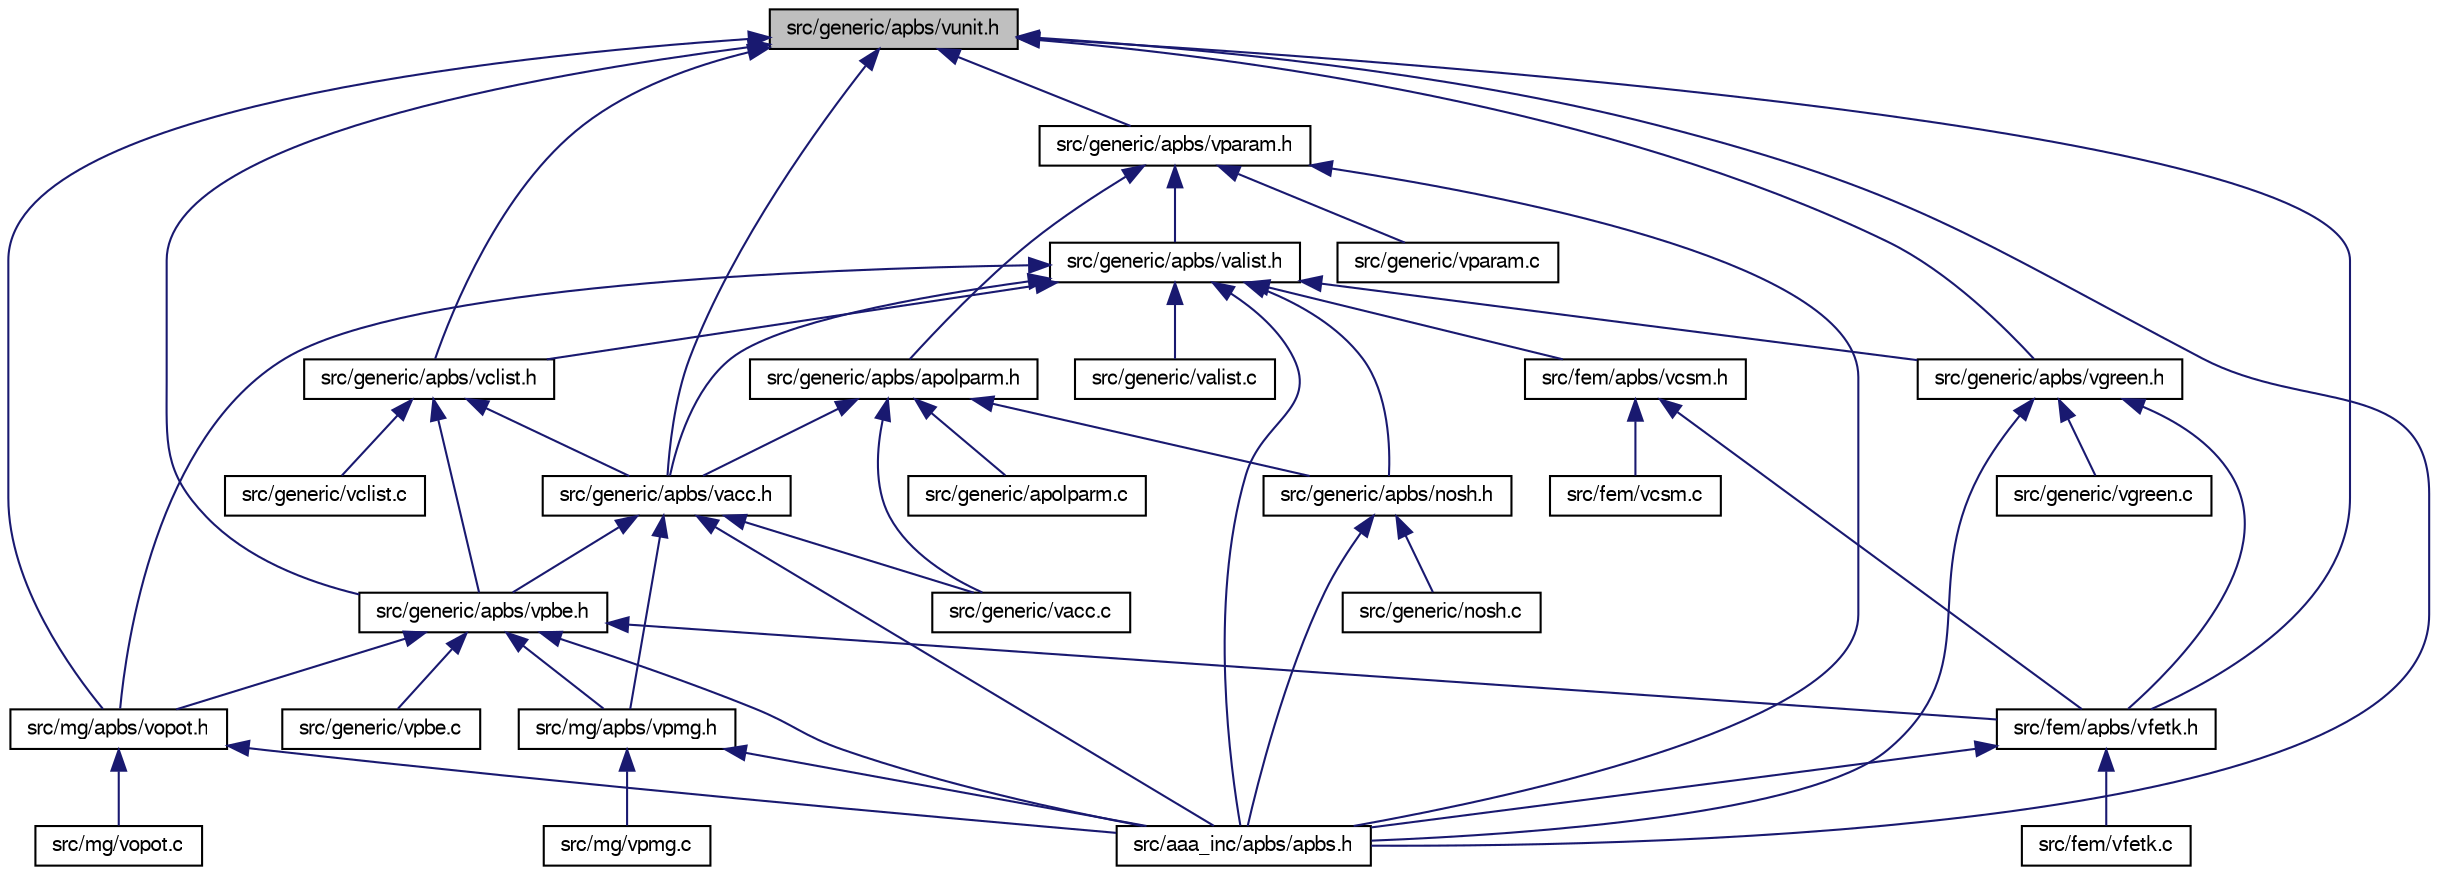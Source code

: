 digraph "src/generic/apbs/vunit.h"
{
  edge [fontname="FreeSans",fontsize="10",labelfontname="FreeSans",labelfontsize="10"];
  node [fontname="FreeSans",fontsize="10",shape=record];
  Node1 [label="src/generic/apbs/vunit.h",height=0.2,width=0.4,color="black", fillcolor="grey75", style="filled" fontcolor="black"];
  Node1 -> Node2 [dir="back",color="midnightblue",fontsize="10",style="solid",fontname="FreeSans"];
  Node2 [label="src/aaa_inc/apbs/apbs.h",height=0.2,width=0.4,color="black", fillcolor="white", style="filled",URL="$apbs_8h.html",tooltip="Top-level header for APBS."];
  Node1 -> Node3 [dir="back",color="midnightblue",fontsize="10",style="solid",fontname="FreeSans"];
  Node3 [label="src/fem/apbs/vfetk.h",height=0.2,width=0.4,color="black", fillcolor="white", style="filled",URL="$vfetk_8h.html",tooltip="Contains declarations for class Vfetk."];
  Node3 -> Node2 [dir="back",color="midnightblue",fontsize="10",style="solid",fontname="FreeSans"];
  Node3 -> Node4 [dir="back",color="midnightblue",fontsize="10",style="solid",fontname="FreeSans"];
  Node4 [label="src/fem/vfetk.c",height=0.2,width=0.4,color="black", fillcolor="white", style="filled",URL="$vfetk_8c.html",tooltip="Class Vfetk methods."];
  Node1 -> Node5 [dir="back",color="midnightblue",fontsize="10",style="solid",fontname="FreeSans"];
  Node5 [label="src/generic/apbs/vacc.h",height=0.2,width=0.4,color="black", fillcolor="white", style="filled",URL="$vacc_8h.html",tooltip="Contains declarations for class Vacc."];
  Node5 -> Node2 [dir="back",color="midnightblue",fontsize="10",style="solid",fontname="FreeSans"];
  Node5 -> Node6 [dir="back",color="midnightblue",fontsize="10",style="solid",fontname="FreeSans"];
  Node6 [label="src/generic/apbs/vpbe.h",height=0.2,width=0.4,color="black", fillcolor="white", style="filled",URL="$vpbe_8h.html",tooltip="Contains declarations for class Vpbe."];
  Node6 -> Node2 [dir="back",color="midnightblue",fontsize="10",style="solid",fontname="FreeSans"];
  Node6 -> Node3 [dir="back",color="midnightblue",fontsize="10",style="solid",fontname="FreeSans"];
  Node6 -> Node7 [dir="back",color="midnightblue",fontsize="10",style="solid",fontname="FreeSans"];
  Node7 [label="src/generic/vpbe.c",height=0.2,width=0.4,color="black", fillcolor="white", style="filled",URL="$vpbe_8c.html",tooltip="Class Vpbe methods."];
  Node6 -> Node8 [dir="back",color="midnightblue",fontsize="10",style="solid",fontname="FreeSans"];
  Node8 [label="src/mg/apbs/vopot.h",height=0.2,width=0.4,color="black", fillcolor="white", style="filled",URL="$vopot_8h.html",tooltip="Potential oracle for Cartesian mesh data."];
  Node8 -> Node2 [dir="back",color="midnightblue",fontsize="10",style="solid",fontname="FreeSans"];
  Node8 -> Node9 [dir="back",color="midnightblue",fontsize="10",style="solid",fontname="FreeSans"];
  Node9 [label="src/mg/vopot.c",height=0.2,width=0.4,color="black", fillcolor="white", style="filled",URL="$vopot_8c.html",tooltip="Class Vopot methods."];
  Node6 -> Node10 [dir="back",color="midnightblue",fontsize="10",style="solid",fontname="FreeSans"];
  Node10 [label="src/mg/apbs/vpmg.h",height=0.2,width=0.4,color="black", fillcolor="white", style="filled",URL="$vpmg_8h.html",tooltip="Contains declarations for class Vpmg."];
  Node10 -> Node2 [dir="back",color="midnightblue",fontsize="10",style="solid",fontname="FreeSans"];
  Node10 -> Node11 [dir="back",color="midnightblue",fontsize="10",style="solid",fontname="FreeSans"];
  Node11 [label="src/mg/vpmg.c",height=0.2,width=0.4,color="black", fillcolor="white", style="filled",URL="$vpmg_8c.html",tooltip="Class Vpmg methods."];
  Node5 -> Node12 [dir="back",color="midnightblue",fontsize="10",style="solid",fontname="FreeSans"];
  Node12 [label="src/generic/vacc.c",height=0.2,width=0.4,color="black", fillcolor="white", style="filled",URL="$vacc_8c.html",tooltip="Class Vacc methods."];
  Node5 -> Node10 [dir="back",color="midnightblue",fontsize="10",style="solid",fontname="FreeSans"];
  Node1 -> Node13 [dir="back",color="midnightblue",fontsize="10",style="solid",fontname="FreeSans"];
  Node13 [label="src/generic/apbs/vclist.h",height=0.2,width=0.4,color="black", fillcolor="white", style="filled",URL="$vclist_8h.html",tooltip="Contains declarations for class Vclist."];
  Node13 -> Node5 [dir="back",color="midnightblue",fontsize="10",style="solid",fontname="FreeSans"];
  Node13 -> Node6 [dir="back",color="midnightblue",fontsize="10",style="solid",fontname="FreeSans"];
  Node13 -> Node14 [dir="back",color="midnightblue",fontsize="10",style="solid",fontname="FreeSans"];
  Node14 [label="src/generic/vclist.c",height=0.2,width=0.4,color="black", fillcolor="white", style="filled",URL="$vclist_8c.html",tooltip="Class Vclist methods."];
  Node1 -> Node15 [dir="back",color="midnightblue",fontsize="10",style="solid",fontname="FreeSans"];
  Node15 [label="src/generic/apbs/vgreen.h",height=0.2,width=0.4,color="black", fillcolor="white", style="filled",URL="$vgreen_8h.html",tooltip="Contains declarations for class Vgreen."];
  Node15 -> Node2 [dir="back",color="midnightblue",fontsize="10",style="solid",fontname="FreeSans"];
  Node15 -> Node3 [dir="back",color="midnightblue",fontsize="10",style="solid",fontname="FreeSans"];
  Node15 -> Node16 [dir="back",color="midnightblue",fontsize="10",style="solid",fontname="FreeSans"];
  Node16 [label="src/generic/vgreen.c",height=0.2,width=0.4,color="black", fillcolor="white", style="filled",URL="$vgreen_8c.html",tooltip="Class Vgreen methods."];
  Node1 -> Node17 [dir="back",color="midnightblue",fontsize="10",style="solid",fontname="FreeSans"];
  Node17 [label="src/generic/apbs/vparam.h",height=0.2,width=0.4,color="black", fillcolor="white", style="filled",URL="$vparam_8h.html",tooltip="Contains declarations for class Vparam."];
  Node17 -> Node2 [dir="back",color="midnightblue",fontsize="10",style="solid",fontname="FreeSans"];
  Node17 -> Node18 [dir="back",color="midnightblue",fontsize="10",style="solid",fontname="FreeSans"];
  Node18 [label="src/generic/apbs/apolparm.h",height=0.2,width=0.4,color="black", fillcolor="white", style="filled",URL="$apolparm_8h_source.html"];
  Node18 -> Node19 [dir="back",color="midnightblue",fontsize="10",style="solid",fontname="FreeSans"];
  Node19 [label="src/generic/apbs/nosh.h",height=0.2,width=0.4,color="black", fillcolor="white", style="filled",URL="$nosh_8h.html",tooltip="Contains declarations for class NOsh."];
  Node19 -> Node2 [dir="back",color="midnightblue",fontsize="10",style="solid",fontname="FreeSans"];
  Node19 -> Node20 [dir="back",color="midnightblue",fontsize="10",style="solid",fontname="FreeSans"];
  Node20 [label="src/generic/nosh.c",height=0.2,width=0.4,color="black", fillcolor="white", style="filled",URL="$nosh_8c.html",tooltip="Class NOsh methods."];
  Node18 -> Node5 [dir="back",color="midnightblue",fontsize="10",style="solid",fontname="FreeSans"];
  Node18 -> Node21 [dir="back",color="midnightblue",fontsize="10",style="solid",fontname="FreeSans"];
  Node21 [label="src/generic/apolparm.c",height=0.2,width=0.4,color="black", fillcolor="white", style="filled",URL="$apolparm_8c.html",tooltip="Class APOLparm methods."];
  Node18 -> Node12 [dir="back",color="midnightblue",fontsize="10",style="solid",fontname="FreeSans"];
  Node17 -> Node22 [dir="back",color="midnightblue",fontsize="10",style="solid",fontname="FreeSans"];
  Node22 [label="src/generic/apbs/valist.h",height=0.2,width=0.4,color="black", fillcolor="white", style="filled",URL="$valist_8h.html",tooltip="Contains declarations for class Valist."];
  Node22 -> Node2 [dir="back",color="midnightblue",fontsize="10",style="solid",fontname="FreeSans"];
  Node22 -> Node23 [dir="back",color="midnightblue",fontsize="10",style="solid",fontname="FreeSans"];
  Node23 [label="src/fem/apbs/vcsm.h",height=0.2,width=0.4,color="black", fillcolor="white", style="filled",URL="$vcsm_8h.html",tooltip="Contains declarations for the Vcsm class."];
  Node23 -> Node3 [dir="back",color="midnightblue",fontsize="10",style="solid",fontname="FreeSans"];
  Node23 -> Node24 [dir="back",color="midnightblue",fontsize="10",style="solid",fontname="FreeSans"];
  Node24 [label="src/fem/vcsm.c",height=0.2,width=0.4,color="black", fillcolor="white", style="filled",URL="$vcsm_8c.html",tooltip="Class Vcsm methods."];
  Node22 -> Node19 [dir="back",color="midnightblue",fontsize="10",style="solid",fontname="FreeSans"];
  Node22 -> Node5 [dir="back",color="midnightblue",fontsize="10",style="solid",fontname="FreeSans"];
  Node22 -> Node13 [dir="back",color="midnightblue",fontsize="10",style="solid",fontname="FreeSans"];
  Node22 -> Node15 [dir="back",color="midnightblue",fontsize="10",style="solid",fontname="FreeSans"];
  Node22 -> Node25 [dir="back",color="midnightblue",fontsize="10",style="solid",fontname="FreeSans"];
  Node25 [label="src/generic/valist.c",height=0.2,width=0.4,color="black", fillcolor="white", style="filled",URL="$valist_8c.html",tooltip="Class Valist methods."];
  Node22 -> Node8 [dir="back",color="midnightblue",fontsize="10",style="solid",fontname="FreeSans"];
  Node17 -> Node26 [dir="back",color="midnightblue",fontsize="10",style="solid",fontname="FreeSans"];
  Node26 [label="src/generic/vparam.c",height=0.2,width=0.4,color="black", fillcolor="white", style="filled",URL="$vparam_8c.html",tooltip="Class Vparam methods."];
  Node1 -> Node6 [dir="back",color="midnightblue",fontsize="10",style="solid",fontname="FreeSans"];
  Node1 -> Node8 [dir="back",color="midnightblue",fontsize="10",style="solid",fontname="FreeSans"];
}

